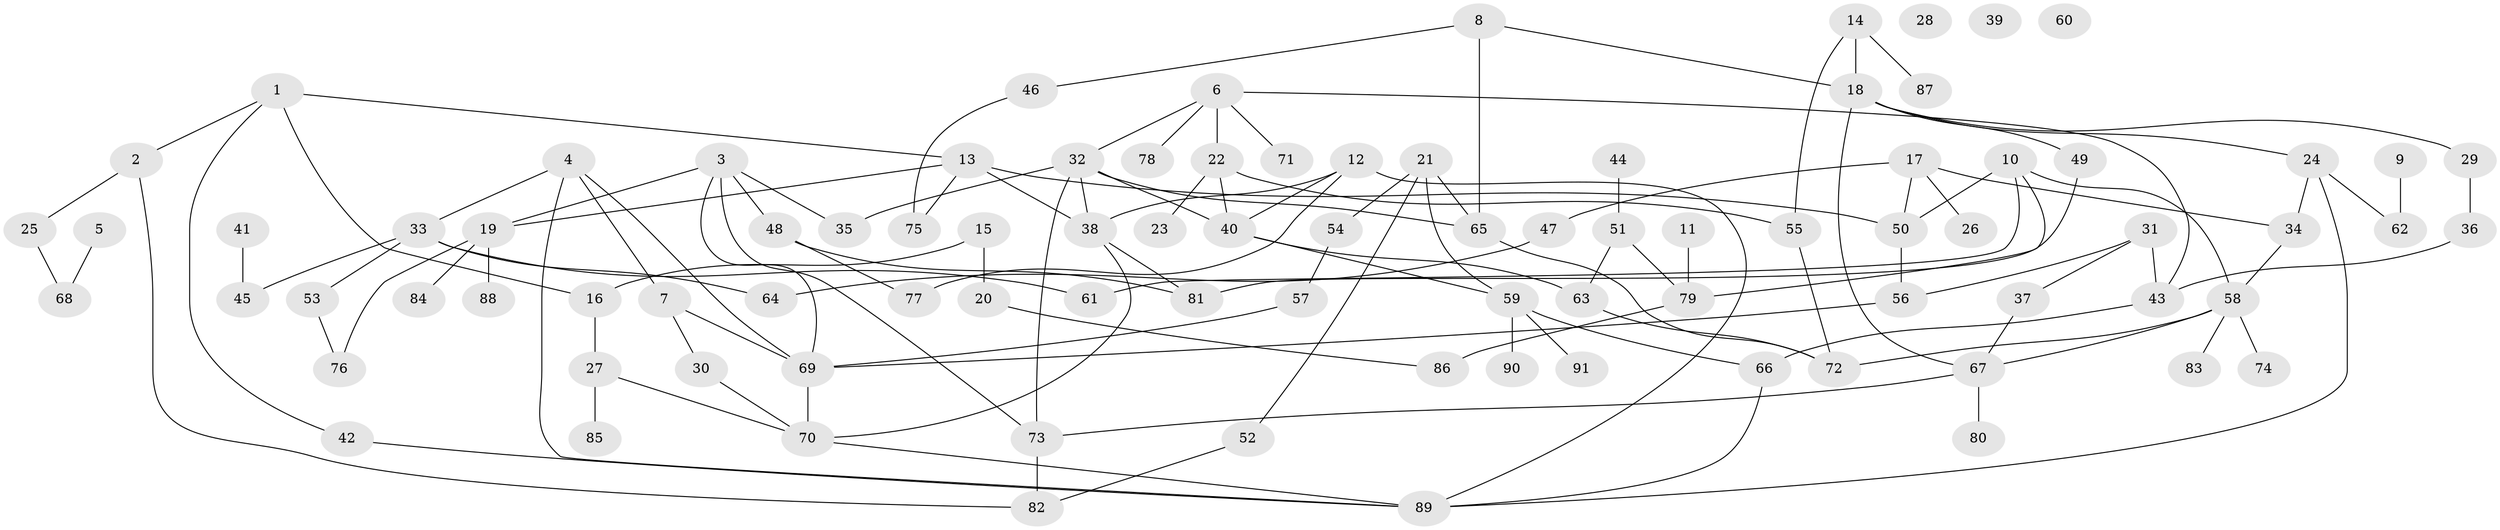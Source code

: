 // Generated by graph-tools (version 1.1) at 2025/49/03/09/25 03:49:15]
// undirected, 91 vertices, 126 edges
graph export_dot {
graph [start="1"]
  node [color=gray90,style=filled];
  1;
  2;
  3;
  4;
  5;
  6;
  7;
  8;
  9;
  10;
  11;
  12;
  13;
  14;
  15;
  16;
  17;
  18;
  19;
  20;
  21;
  22;
  23;
  24;
  25;
  26;
  27;
  28;
  29;
  30;
  31;
  32;
  33;
  34;
  35;
  36;
  37;
  38;
  39;
  40;
  41;
  42;
  43;
  44;
  45;
  46;
  47;
  48;
  49;
  50;
  51;
  52;
  53;
  54;
  55;
  56;
  57;
  58;
  59;
  60;
  61;
  62;
  63;
  64;
  65;
  66;
  67;
  68;
  69;
  70;
  71;
  72;
  73;
  74;
  75;
  76;
  77;
  78;
  79;
  80;
  81;
  82;
  83;
  84;
  85;
  86;
  87;
  88;
  89;
  90;
  91;
  1 -- 2;
  1 -- 13;
  1 -- 16;
  1 -- 42;
  2 -- 25;
  2 -- 82;
  3 -- 19;
  3 -- 35;
  3 -- 48;
  3 -- 69;
  3 -- 73;
  4 -- 7;
  4 -- 33;
  4 -- 69;
  4 -- 89;
  5 -- 68;
  6 -- 22;
  6 -- 32;
  6 -- 43;
  6 -- 71;
  6 -- 78;
  7 -- 30;
  7 -- 69;
  8 -- 18;
  8 -- 46;
  8 -- 65;
  9 -- 62;
  10 -- 50;
  10 -- 58;
  10 -- 61;
  10 -- 79;
  11 -- 79;
  12 -- 38;
  12 -- 40;
  12 -- 77;
  12 -- 89;
  13 -- 19;
  13 -- 38;
  13 -- 50;
  13 -- 75;
  14 -- 18;
  14 -- 55;
  14 -- 87;
  15 -- 16;
  15 -- 20;
  16 -- 27;
  17 -- 26;
  17 -- 34;
  17 -- 47;
  17 -- 50;
  18 -- 24;
  18 -- 29;
  18 -- 49;
  18 -- 67;
  19 -- 76;
  19 -- 84;
  19 -- 88;
  20 -- 86;
  21 -- 52;
  21 -- 54;
  21 -- 59;
  21 -- 65;
  22 -- 23;
  22 -- 40;
  22 -- 55;
  24 -- 34;
  24 -- 62;
  24 -- 89;
  25 -- 68;
  27 -- 70;
  27 -- 85;
  29 -- 36;
  30 -- 70;
  31 -- 37;
  31 -- 43;
  31 -- 56;
  32 -- 35;
  32 -- 38;
  32 -- 40;
  32 -- 65;
  32 -- 73;
  33 -- 45;
  33 -- 53;
  33 -- 61;
  33 -- 64;
  34 -- 58;
  36 -- 43;
  37 -- 67;
  38 -- 70;
  38 -- 81;
  40 -- 59;
  40 -- 63;
  41 -- 45;
  42 -- 89;
  43 -- 66;
  44 -- 51;
  46 -- 75;
  47 -- 64;
  48 -- 77;
  48 -- 81;
  49 -- 81;
  50 -- 56;
  51 -- 63;
  51 -- 79;
  52 -- 82;
  53 -- 76;
  54 -- 57;
  55 -- 72;
  56 -- 69;
  57 -- 69;
  58 -- 67;
  58 -- 72;
  58 -- 74;
  58 -- 83;
  59 -- 66;
  59 -- 90;
  59 -- 91;
  63 -- 72;
  65 -- 72;
  66 -- 89;
  67 -- 73;
  67 -- 80;
  69 -- 70;
  70 -- 89;
  73 -- 82;
  79 -- 86;
}
